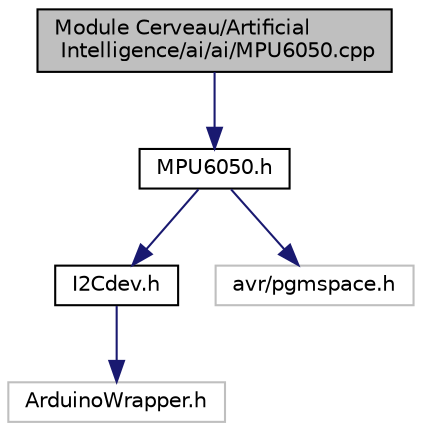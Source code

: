 digraph "Module Cerveau/Artificial Intelligence/ai/ai/MPU6050.cpp"
{
  edge [fontname="Helvetica",fontsize="10",labelfontname="Helvetica",labelfontsize="10"];
  node [fontname="Helvetica",fontsize="10",shape=record];
  Node1 [label="Module Cerveau/Artificial\l Intelligence/ai/ai/MPU6050.cpp",height=0.2,width=0.4,color="black", fillcolor="grey75", style="filled" fontcolor="black"];
  Node1 -> Node2 [color="midnightblue",fontsize="10",style="solid",fontname="Helvetica"];
  Node2 [label="MPU6050.h",height=0.2,width=0.4,color="black", fillcolor="white", style="filled",URL="$_artificial_01_intelligence_2ai_2ai_2_m_p_u6050_8h.html"];
  Node2 -> Node3 [color="midnightblue",fontsize="10",style="solid",fontname="Helvetica"];
  Node3 [label="I2Cdev.h",height=0.2,width=0.4,color="black", fillcolor="white", style="filled",URL="$_artificial_01_intelligence_2ai_2ai_2_i2_cdev_8h.html"];
  Node3 -> Node4 [color="midnightblue",fontsize="10",style="solid",fontname="Helvetica"];
  Node4 [label="ArduinoWrapper.h",height=0.2,width=0.4,color="grey75", fillcolor="white", style="filled"];
  Node2 -> Node5 [color="midnightblue",fontsize="10",style="solid",fontname="Helvetica"];
  Node5 [label="avr/pgmspace.h",height=0.2,width=0.4,color="grey75", fillcolor="white", style="filled"];
}

